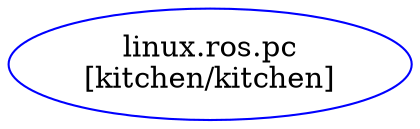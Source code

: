 digraph hierarchy {

	nodesep=1.0 // increases the separation between nodes

	node [color=Red]
	edge [color=Blue, style=dashed] //setup options

    // concert clients
    kitchen [color=blue, shape=ellipse, label="linux.ros.pc\n[kitchen/kitchen]"]
    // guimul [color=blue, shape=ellipse, label="linux.ros.pc\n[guimul/turtle_stroll]"]
    // turtlesim [color=blue, shape=ellipse, label="linux.ros.pc\nturtlesim"]
 
    // topics
    // kobuki_pose [color=red, shape=box, label="pose\n[turtlesim/Pose]"]
    // kobuki_command_velocity [color=red, shape=box, label="command_velocity\n[turtlesim/Velocity]"]
    // guimul_pose [color=red, shape=box, label="pose\n[turtlesim/Pose]"]
    // guimul_command_velocity [color=red, shape=box, label="command_velocity\n[turtlesim/Velocity]"]
    
    // links
	// {rank = same; kobuki guimul }
	// kobuki->{ kobuki_command_velocity }
    // guimul->{ guimul_command_velocity }
    // kobuki_command_velocity->turtlesim
    // guimul_command_velocity->turtlesim
    // turtlesim->kobuki_pose
    // turtlesim->guimul_pose
	// kobuki_pose->kobuki
    // guimul_pose->guimul
	
}
